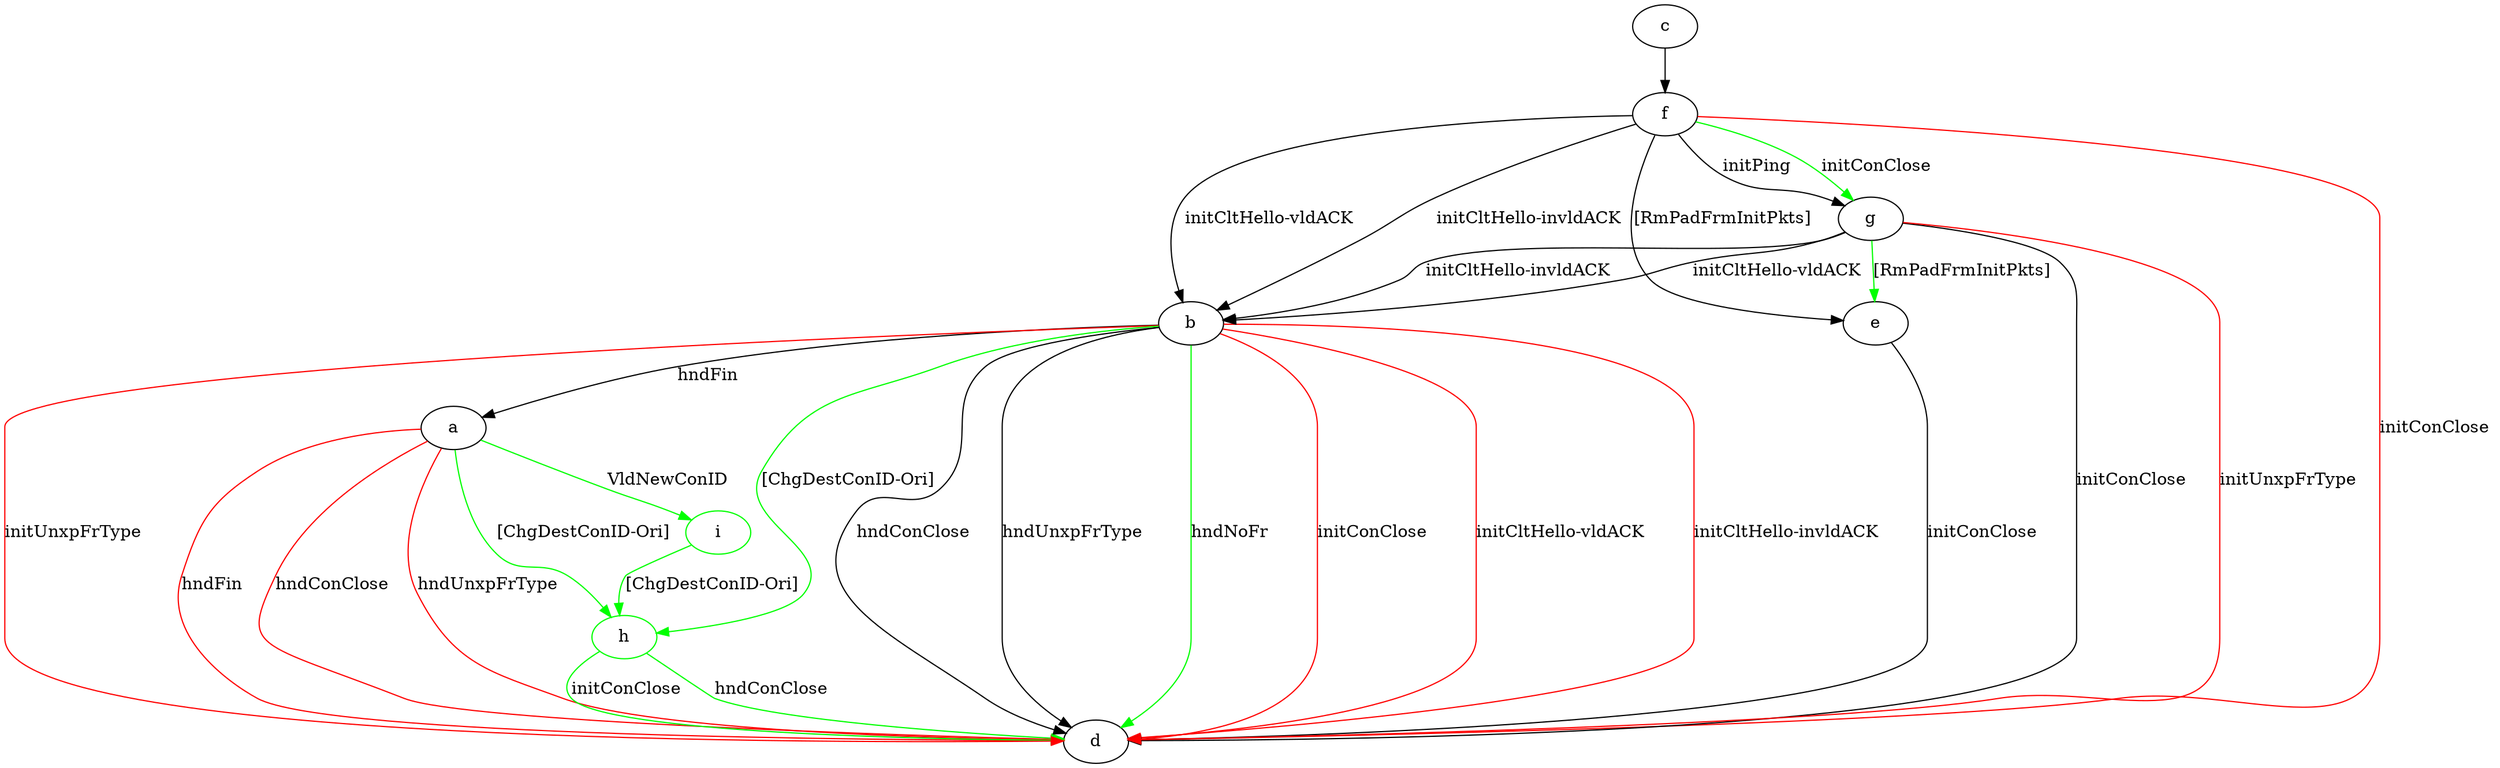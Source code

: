 digraph "" {
	a -> d	[key=0,
		color=red,
		label="hndFin "];
	a -> d	[key=1,
		color=red,
		label="hndConClose "];
	a -> d	[key=2,
		color=red,
		label="hndUnxpFrType "];
	h	[color=green];
	a -> h	[key=0,
		color=green,
		label="[ChgDestConID-Ori] "];
	i	[color=green];
	a -> i	[key=0,
		color=green,
		label="VldNewConID "];
	b -> a	[key=0,
		label="hndFin "];
	b -> d	[key=0,
		label="hndConClose "];
	b -> d	[key=1,
		label="hndUnxpFrType "];
	b -> d	[key=2,
		color=green,
		label="hndNoFr "];
	b -> d	[key=3,
		color=red,
		label="initConClose "];
	b -> d	[key=4,
		color=red,
		label="initCltHello-vldACK "];
	b -> d	[key=5,
		color=red,
		label="initCltHello-invldACK "];
	b -> d	[key=6,
		color=red,
		label="initUnxpFrType "];
	b -> h	[key=0,
		color=green,
		label="[ChgDestConID-Ori] "];
	c -> f	[key=0];
	e -> d	[key=0,
		label="initConClose "];
	f -> b	[key=0,
		label="initCltHello-vldACK "];
	f -> b	[key=1,
		label="initCltHello-invldACK "];
	f -> d	[key=0,
		color=red,
		label="initConClose "];
	f -> e	[key=0,
		label="[RmPadFrmInitPkts] "];
	f -> g	[key=0,
		label="initPing "];
	f -> g	[key=1,
		color=green,
		label="initConClose "];
	g -> b	[key=0,
		label="initCltHello-vldACK "];
	g -> b	[key=1,
		label="initCltHello-invldACK "];
	g -> d	[key=0,
		label="initConClose "];
	g -> d	[key=1,
		color=red,
		label="initUnxpFrType "];
	g -> e	[key=0,
		color=green,
		label="[RmPadFrmInitPkts] "];
	h -> d	[key=0,
		color=green,
		label="initConClose "];
	h -> d	[key=1,
		color=green,
		label="hndConClose "];
	i -> h	[key=0,
		color=green,
		label="[ChgDestConID-Ori] "];
}
